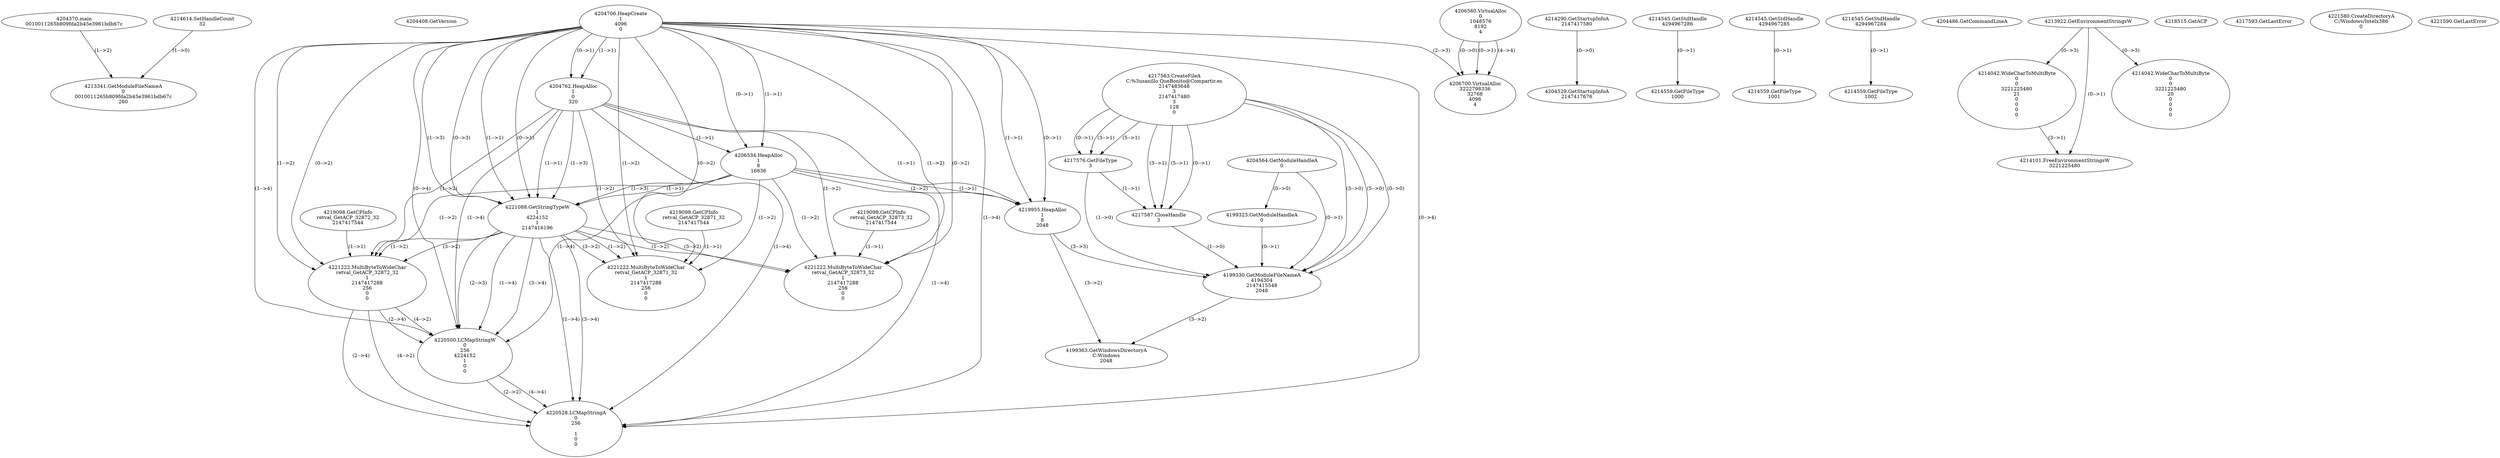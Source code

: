 // Global SCDG with merge call
digraph {
	0 [label="4204370.main
0010011265b809fda2b45e3961bdb67c"]
	1 [label="4204408.GetVersion
"]
	2 [label="4204706.HeapCreate
1
4096
0"]
	3 [label="4204762.HeapAlloc
1
0
320"]
	2 -> 3 [label="(1-->1)"]
	2 -> 3 [label="(0-->1)"]
	4 [label="4206534.HeapAlloc
1
8
16836"]
	2 -> 4 [label="(1-->1)"]
	2 -> 4 [label="(0-->1)"]
	3 -> 4 [label="(1-->1)"]
	5 [label="4206560.VirtualAlloc
0
1048576
8192
4"]
	6 [label="4206700.VirtualAlloc
3222798336
32768
4096
4"]
	5 -> 6 [label="(0-->1)"]
	2 -> 6 [label="(2-->3)"]
	5 -> 6 [label="(4-->4)"]
	5 -> 6 [label="(0-->0)"]
	7 [label="4214290.GetStartupInfoA
2147417580"]
	8 [label="4214545.GetStdHandle
4294967286"]
	9 [label="4214559.GetFileType
1000"]
	8 -> 9 [label="(0-->1)"]
	10 [label="4214545.GetStdHandle
4294967285"]
	11 [label="4214559.GetFileType
1001"]
	10 -> 11 [label="(0-->1)"]
	12 [label="4214545.GetStdHandle
4294967284"]
	13 [label="4214559.GetFileType
1002"]
	12 -> 13 [label="(0-->1)"]
	14 [label="4214614.SetHandleCount
32"]
	15 [label="4204486.GetCommandLineA
"]
	16 [label="4213922.GetEnvironmentStringsW
"]
	17 [label="4214042.WideCharToMultiByte
0
0
3221225480
21
0
0
0
0"]
	16 -> 17 [label="(0-->3)"]
	18 [label="4214101.FreeEnvironmentStringsW
3221225480"]
	16 -> 18 [label="(0-->1)"]
	17 -> 18 [label="(3-->1)"]
	19 [label="4218515.GetACP
"]
	20 [label="4213341.GetModuleFileNameA
0
0010011265b809fda2b45e3961bdb67c
260"]
	0 -> 20 [label="(1-->2)"]
	14 -> 20 [label="(1-->0)"]
	21 [label="4219955.HeapAlloc
1
8
2048"]
	2 -> 21 [label="(1-->1)"]
	2 -> 21 [label="(0-->1)"]
	3 -> 21 [label="(1-->1)"]
	4 -> 21 [label="(1-->1)"]
	4 -> 21 [label="(2-->2)"]
	22 [label="4204529.GetStartupInfoA
2147417676"]
	7 -> 22 [label="(0-->0)"]
	23 [label="4204564.GetModuleHandleA
0"]
	24 [label="4217563.CreateFileA
C:\Gusanillo QueBonito@Compartir.es
2147483648
3
2147417480
3
128
0"]
	25 [label="4217576.GetFileType
3"]
	24 -> 25 [label="(3-->1)"]
	24 -> 25 [label="(5-->1)"]
	24 -> 25 [label="(0-->1)"]
	26 [label="4217587.CloseHandle
3"]
	24 -> 26 [label="(3-->1)"]
	24 -> 26 [label="(5-->1)"]
	24 -> 26 [label="(0-->1)"]
	25 -> 26 [label="(1-->1)"]
	27 [label="4217593.GetLastError
"]
	28 [label="4199323.GetModuleHandleA
0"]
	23 -> 28 [label="(0-->0)"]
	29 [label="4199330.GetModuleFileNameA
4194304
2147415548
2048"]
	23 -> 29 [label="(0-->1)"]
	28 -> 29 [label="(0-->1)"]
	21 -> 29 [label="(3-->3)"]
	24 -> 29 [label="(3-->0)"]
	24 -> 29 [label="(5-->0)"]
	24 -> 29 [label="(0-->0)"]
	25 -> 29 [label="(1-->0)"]
	26 -> 29 [label="(1-->0)"]
	30 [label="4199363.GetWindowsDirectoryA
C:\Windows
2048"]
	21 -> 30 [label="(3-->2)"]
	29 -> 30 [label="(3-->2)"]
	31 [label="4221580.CreateDirectoryA
C:/Windows/Intelx386
0"]
	32 [label="4221590.GetLastError
"]
	33 [label="4214042.WideCharToMultiByte
0
0
3221225480
20
0
0
0
0"]
	16 -> 33 [label="(0-->3)"]
	34 [label="4219098.GetCPInfo
retval_GetACP_32872_32
2147417544"]
	35 [label="4221088.GetStringTypeW
1
4224152
1
2147416196"]
	2 -> 35 [label="(1-->1)"]
	2 -> 35 [label="(0-->1)"]
	3 -> 35 [label="(1-->1)"]
	4 -> 35 [label="(1-->1)"]
	2 -> 35 [label="(1-->3)"]
	2 -> 35 [label="(0-->3)"]
	3 -> 35 [label="(1-->3)"]
	4 -> 35 [label="(1-->3)"]
	36 [label="4221222.MultiByteToWideChar
retval_GetACP_32872_32
1
2147417288
256
0
0"]
	34 -> 36 [label="(1-->1)"]
	2 -> 36 [label="(1-->2)"]
	2 -> 36 [label="(0-->2)"]
	3 -> 36 [label="(1-->2)"]
	4 -> 36 [label="(1-->2)"]
	35 -> 36 [label="(1-->2)"]
	35 -> 36 [label="(3-->2)"]
	37 [label="4220500.LCMapStringW
0
256
4224152
1
0
0"]
	36 -> 37 [label="(4-->2)"]
	35 -> 37 [label="(2-->3)"]
	2 -> 37 [label="(1-->4)"]
	2 -> 37 [label="(0-->4)"]
	3 -> 37 [label="(1-->4)"]
	4 -> 37 [label="(1-->4)"]
	35 -> 37 [label="(1-->4)"]
	35 -> 37 [label="(3-->4)"]
	36 -> 37 [label="(2-->4)"]
	38 [label="4220528.LCMapStringA
0
256

1
0
0"]
	36 -> 38 [label="(4-->2)"]
	37 -> 38 [label="(2-->2)"]
	2 -> 38 [label="(1-->4)"]
	2 -> 38 [label="(0-->4)"]
	3 -> 38 [label="(1-->4)"]
	4 -> 38 [label="(1-->4)"]
	35 -> 38 [label="(1-->4)"]
	35 -> 38 [label="(3-->4)"]
	36 -> 38 [label="(2-->4)"]
	37 -> 38 [label="(4-->4)"]
	39 [label="4219098.GetCPInfo
retval_GetACP_32871_32
2147417544"]
	40 [label="4221222.MultiByteToWideChar
retval_GetACP_32871_32
1
2147417288
256
0
0"]
	39 -> 40 [label="(1-->1)"]
	2 -> 40 [label="(1-->2)"]
	2 -> 40 [label="(0-->2)"]
	3 -> 40 [label="(1-->2)"]
	4 -> 40 [label="(1-->2)"]
	35 -> 40 [label="(1-->2)"]
	35 -> 40 [label="(3-->2)"]
	41 [label="4219098.GetCPInfo
retval_GetACP_32873_32
2147417544"]
	42 [label="4221222.MultiByteToWideChar
retval_GetACP_32873_32
1
2147417288
256
0
0"]
	41 -> 42 [label="(1-->1)"]
	2 -> 42 [label="(1-->2)"]
	2 -> 42 [label="(0-->2)"]
	3 -> 42 [label="(1-->2)"]
	4 -> 42 [label="(1-->2)"]
	35 -> 42 [label="(1-->2)"]
	35 -> 42 [label="(3-->2)"]
}
